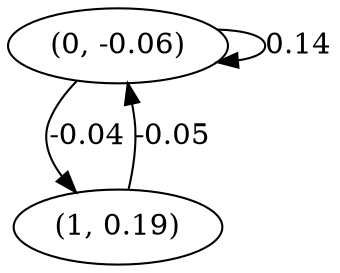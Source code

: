 digraph {
    0 [ label = "(0, -0.06)" ]
    1 [ label = "(1, 0.19)" ]
    0 -> 0 [ label = "0.14" ]
    1 -> 0 [ label = "-0.05" ]
    0 -> 1 [ label = "-0.04" ]
}

